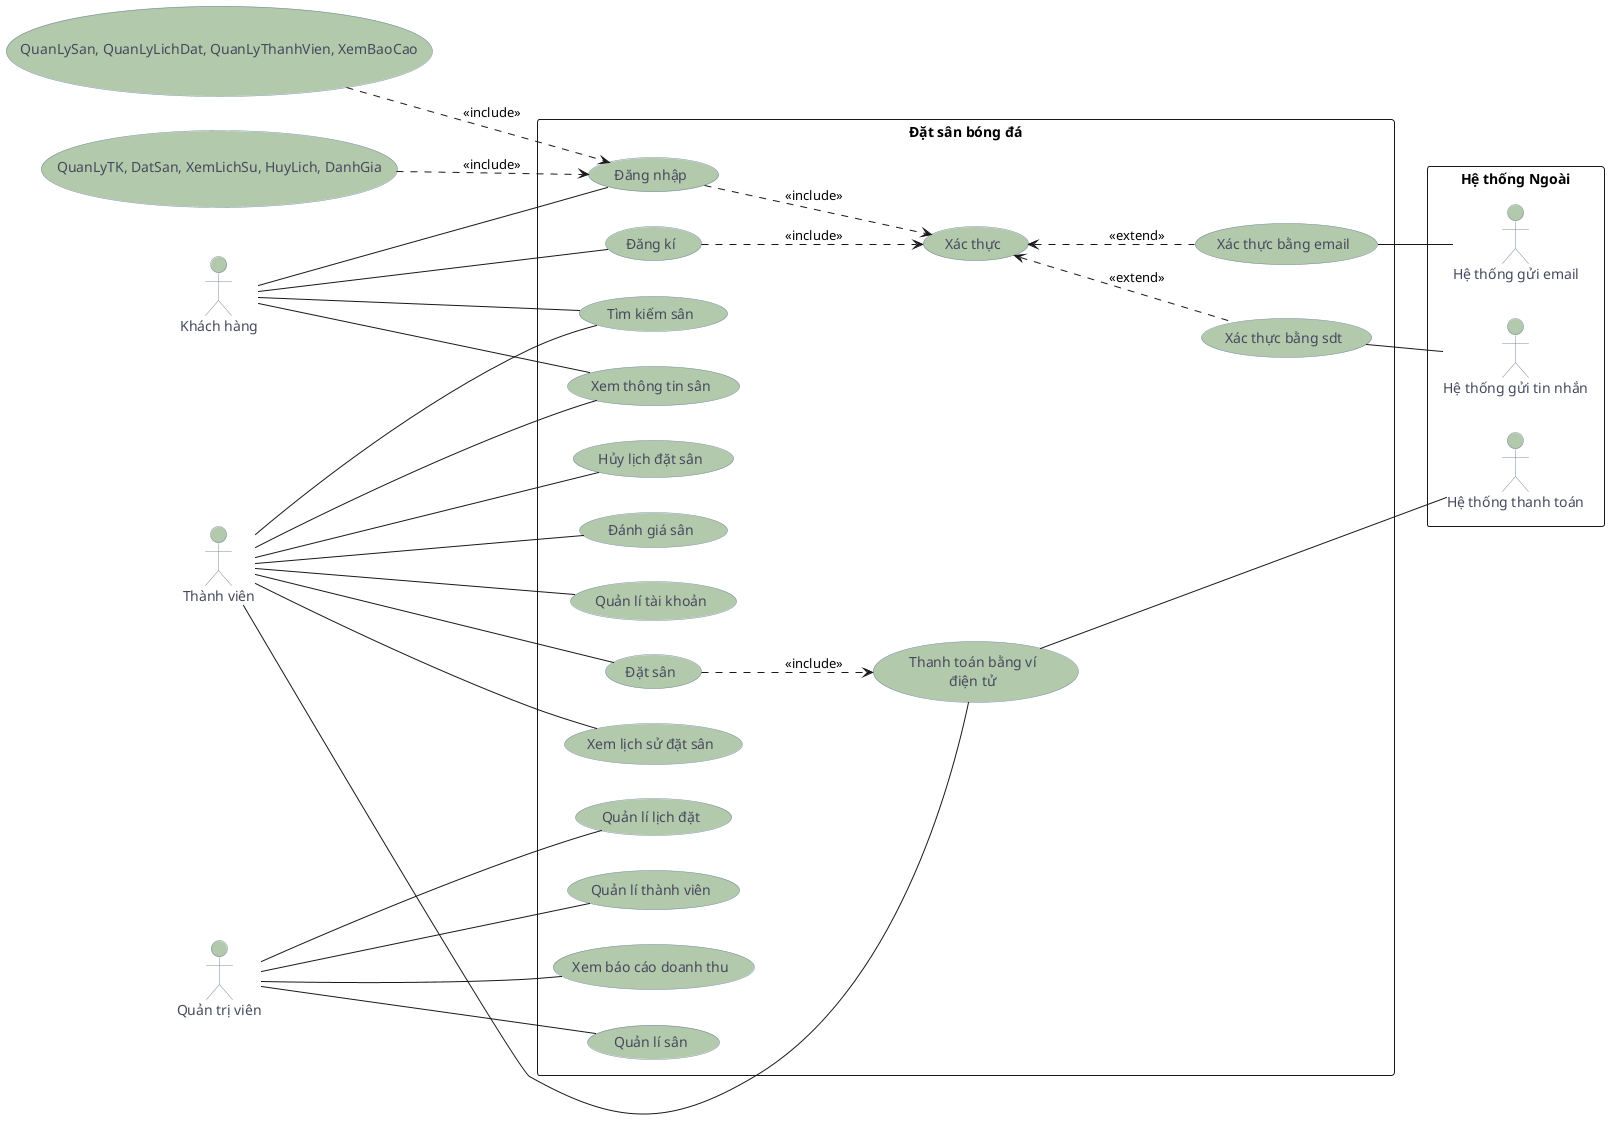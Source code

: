 @startuml
' Sơ đồ Use Case cho Hệ thống Đặt sân bóng đá
' Tự động tạo từ file .drawio

' --- Cấu hình giao diện ---
left to right direction
skinparam packageStyle rectangle
skinparam actor {
    BackgroundColor #B2C9AB
    BorderColor #788AA3
    FontColor #46495D
}
skinparam usecase {
    BackgroundColor #B2C9AB
    BorderColor #788AA3
    FontColor #46495D
}

' --- Định nghĩa các Actor (Tác nhân) ---
actor KhachHang as "Khách hàng"
actor ThanhVien as "Thành viên"
actor Admin as "Quản trị viên"

package "Hệ thống Ngoài" {
    actor HeThongThanhToan as "Hệ thống thanh toán"
    actor HeThongGuiEmail as "Hệ thống gửi email"
    actor HeThongGuiTinNhan as "Hệ thống gửi tin nhắn"
}


' --- Định nghĩa các Use Case trong khung hệ thống ---
rectangle "Đặt sân bóng đá" {
    usecase TimKiem as "Tìm kiếm sân"
    usecase XemThongTin as "Xem thông tin sân"
    usecase DangKy as "Đăng kí"
    usecase DangNhap as "Đăng nhập"
    usecase XacThuc as "Xác thực"
    usecase XacThucEmail as "Xác thực bằng email"
    usecase XacThucSDT as "Xác thực bằng sdt"
    usecase QuanLyTK as "Quản lí tài khoản"
    usecase DatSan as "Đặt sân"
    usecase XemLichSu as "Xem lịch sử đặt sân"
    usecase HuyLich as "Hủy lịch đặt sân"
    usecase DanhGia as "Đánh giá sân"
    usecase ThanhToan as "Thanh toán bằng ví\nđiện tử"
    usecase QuanLySan as "Quản lí sân"
    usecase QuanLyLichDat as "Quản lí lịch đặt"
    usecase QuanLyThanhVien as "Quản lí thành viên"
    usecase XemBaoCao as "Xem báo cáo doanh thu"
}

' --- Định nghĩa các mối quan hệ ---

' 1. Mối quan hệ của Khách hàng
KhachHang -- TimKiem
KhachHang -- XemThongTin
KhachHang -- DangKy
KhachHang -- DangNhap

' 2. Mối quan hệ của Thành viên
ThanhVien -- TimKiem
ThanhVien -- XemThongTin
ThanhVien -- QuanLyTK
ThanhVien -- DatSan
ThanhVien -- XemLichSu
ThanhVien -- HuyLich
ThanhVien -- DanhGia
ThanhVien -- ThanhToan

' 3. Mối quan hệ của Quản trị viên
Admin -- QuanLySan
Admin -- QuanLyLichDat
Admin -- QuanLyThanhVien
Admin -- XemBaoCao

' 4. Mối quan hệ với các hệ thống bên ngoài
ThanhToan -- HeThongThanhToan
XacThucEmail -- HeThongGuiEmail
XacThucSDT -- HeThongGuiTinNhan

' 5. Mối quan hệ <<Include>>
DangKy ..> XacThuc : <<include>>
DangNhap ..> XacThuc : <<include>>
DatSan ..> ThanhToan : <<include>>
(QuanLyTK, DatSan, XemLichSu, HuyLich, DanhGia) ..> DangNhap : <<include>>
(QuanLySan, QuanLyLichDat, QuanLyThanhVien, XemBaoCao) ..> DangNhap : <<include>>


' 6. Mối quan hệ <<Extend>>
XacThuc <.. XacThucEmail : <<extend>>
XacThuc <.. XacThucSDT : <<extend>>

@enduml
